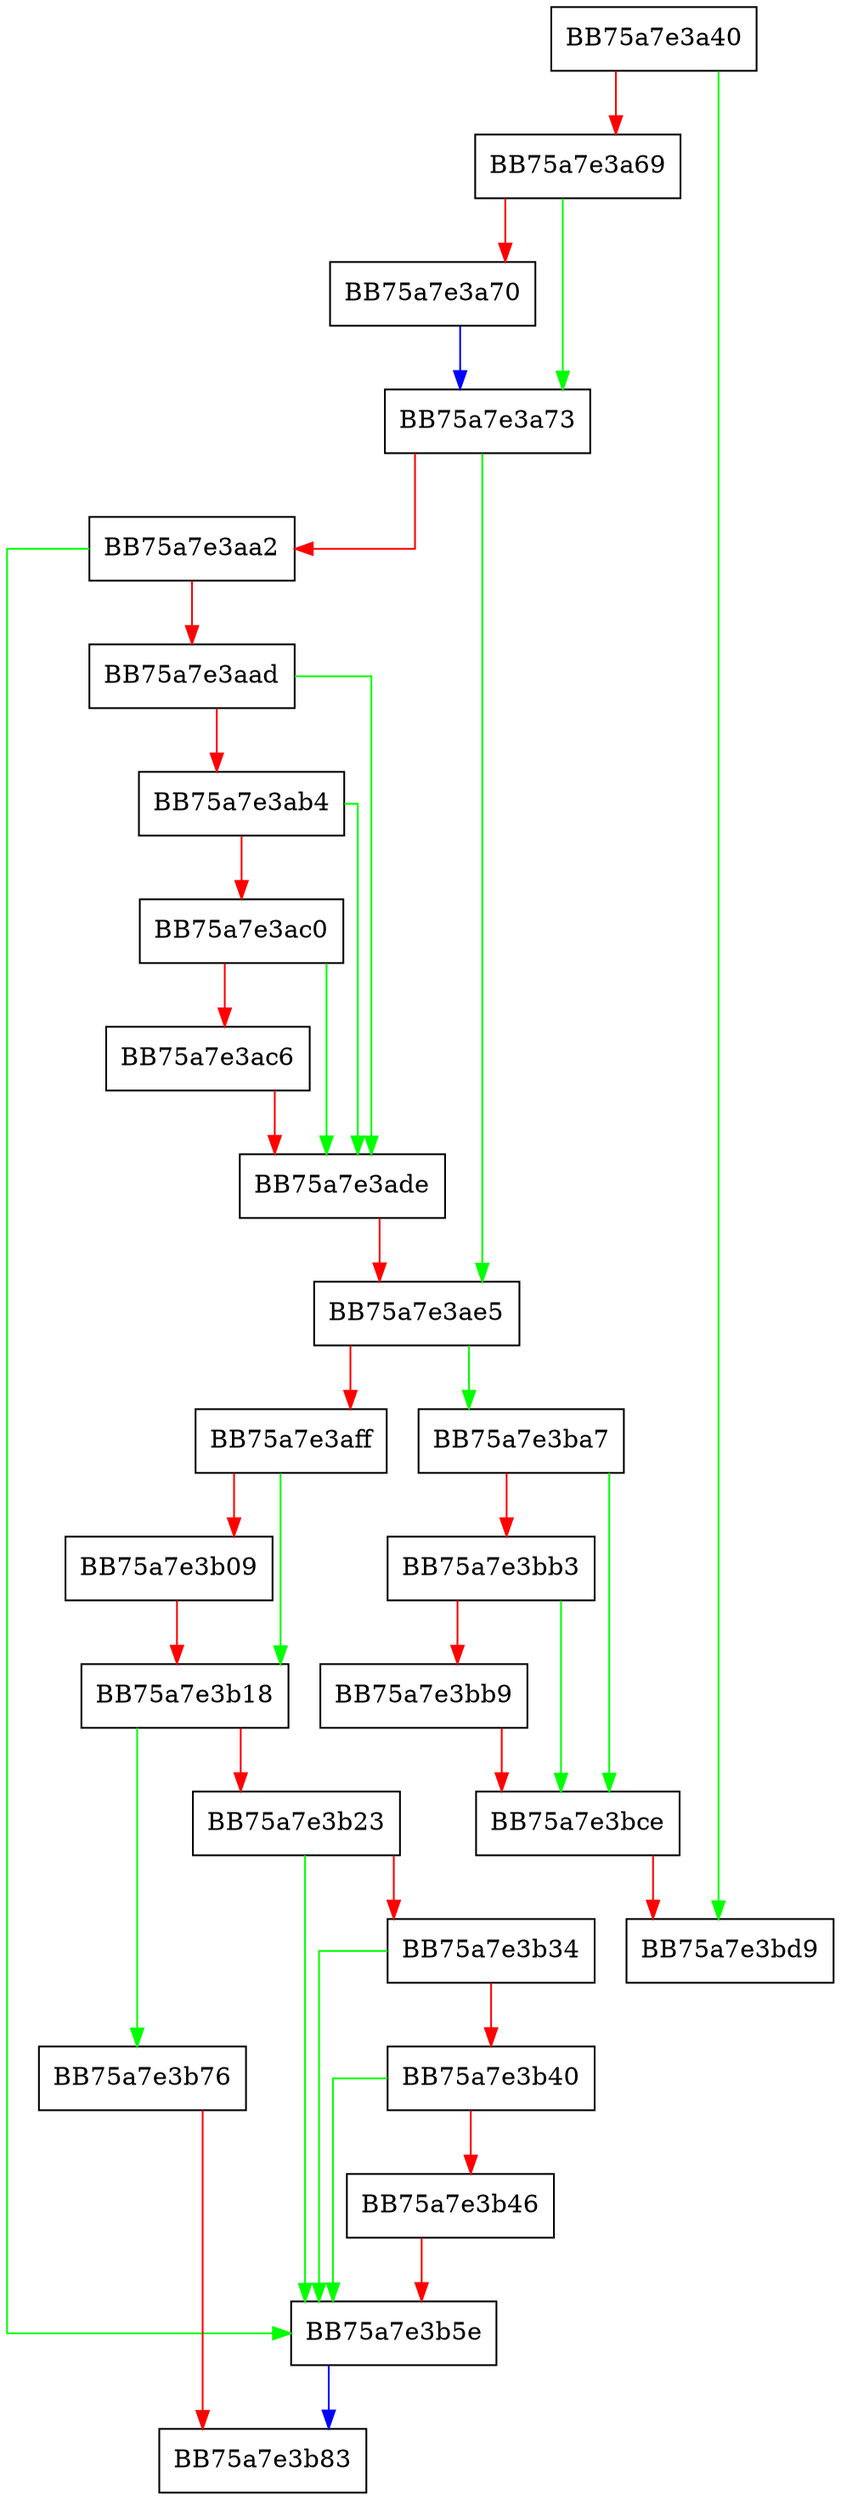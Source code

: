 digraph GetContextRaw {
  node [shape="box"];
  graph [splines=ortho];
  BB75a7e3a40 -> BB75a7e3bd9 [color="green"];
  BB75a7e3a40 -> BB75a7e3a69 [color="red"];
  BB75a7e3a69 -> BB75a7e3a73 [color="green"];
  BB75a7e3a69 -> BB75a7e3a70 [color="red"];
  BB75a7e3a70 -> BB75a7e3a73 [color="blue"];
  BB75a7e3a73 -> BB75a7e3ae5 [color="green"];
  BB75a7e3a73 -> BB75a7e3aa2 [color="red"];
  BB75a7e3aa2 -> BB75a7e3b5e [color="green"];
  BB75a7e3aa2 -> BB75a7e3aad [color="red"];
  BB75a7e3aad -> BB75a7e3ade [color="green"];
  BB75a7e3aad -> BB75a7e3ab4 [color="red"];
  BB75a7e3ab4 -> BB75a7e3ade [color="green"];
  BB75a7e3ab4 -> BB75a7e3ac0 [color="red"];
  BB75a7e3ac0 -> BB75a7e3ade [color="green"];
  BB75a7e3ac0 -> BB75a7e3ac6 [color="red"];
  BB75a7e3ac6 -> BB75a7e3ade [color="red"];
  BB75a7e3ade -> BB75a7e3ae5 [color="red"];
  BB75a7e3ae5 -> BB75a7e3ba7 [color="green"];
  BB75a7e3ae5 -> BB75a7e3aff [color="red"];
  BB75a7e3aff -> BB75a7e3b18 [color="green"];
  BB75a7e3aff -> BB75a7e3b09 [color="red"];
  BB75a7e3b09 -> BB75a7e3b18 [color="red"];
  BB75a7e3b18 -> BB75a7e3b76 [color="green"];
  BB75a7e3b18 -> BB75a7e3b23 [color="red"];
  BB75a7e3b23 -> BB75a7e3b5e [color="green"];
  BB75a7e3b23 -> BB75a7e3b34 [color="red"];
  BB75a7e3b34 -> BB75a7e3b5e [color="green"];
  BB75a7e3b34 -> BB75a7e3b40 [color="red"];
  BB75a7e3b40 -> BB75a7e3b5e [color="green"];
  BB75a7e3b40 -> BB75a7e3b46 [color="red"];
  BB75a7e3b46 -> BB75a7e3b5e [color="red"];
  BB75a7e3b5e -> BB75a7e3b83 [color="blue"];
  BB75a7e3b76 -> BB75a7e3b83 [color="red"];
  BB75a7e3ba7 -> BB75a7e3bce [color="green"];
  BB75a7e3ba7 -> BB75a7e3bb3 [color="red"];
  BB75a7e3bb3 -> BB75a7e3bce [color="green"];
  BB75a7e3bb3 -> BB75a7e3bb9 [color="red"];
  BB75a7e3bb9 -> BB75a7e3bce [color="red"];
  BB75a7e3bce -> BB75a7e3bd9 [color="red"];
}